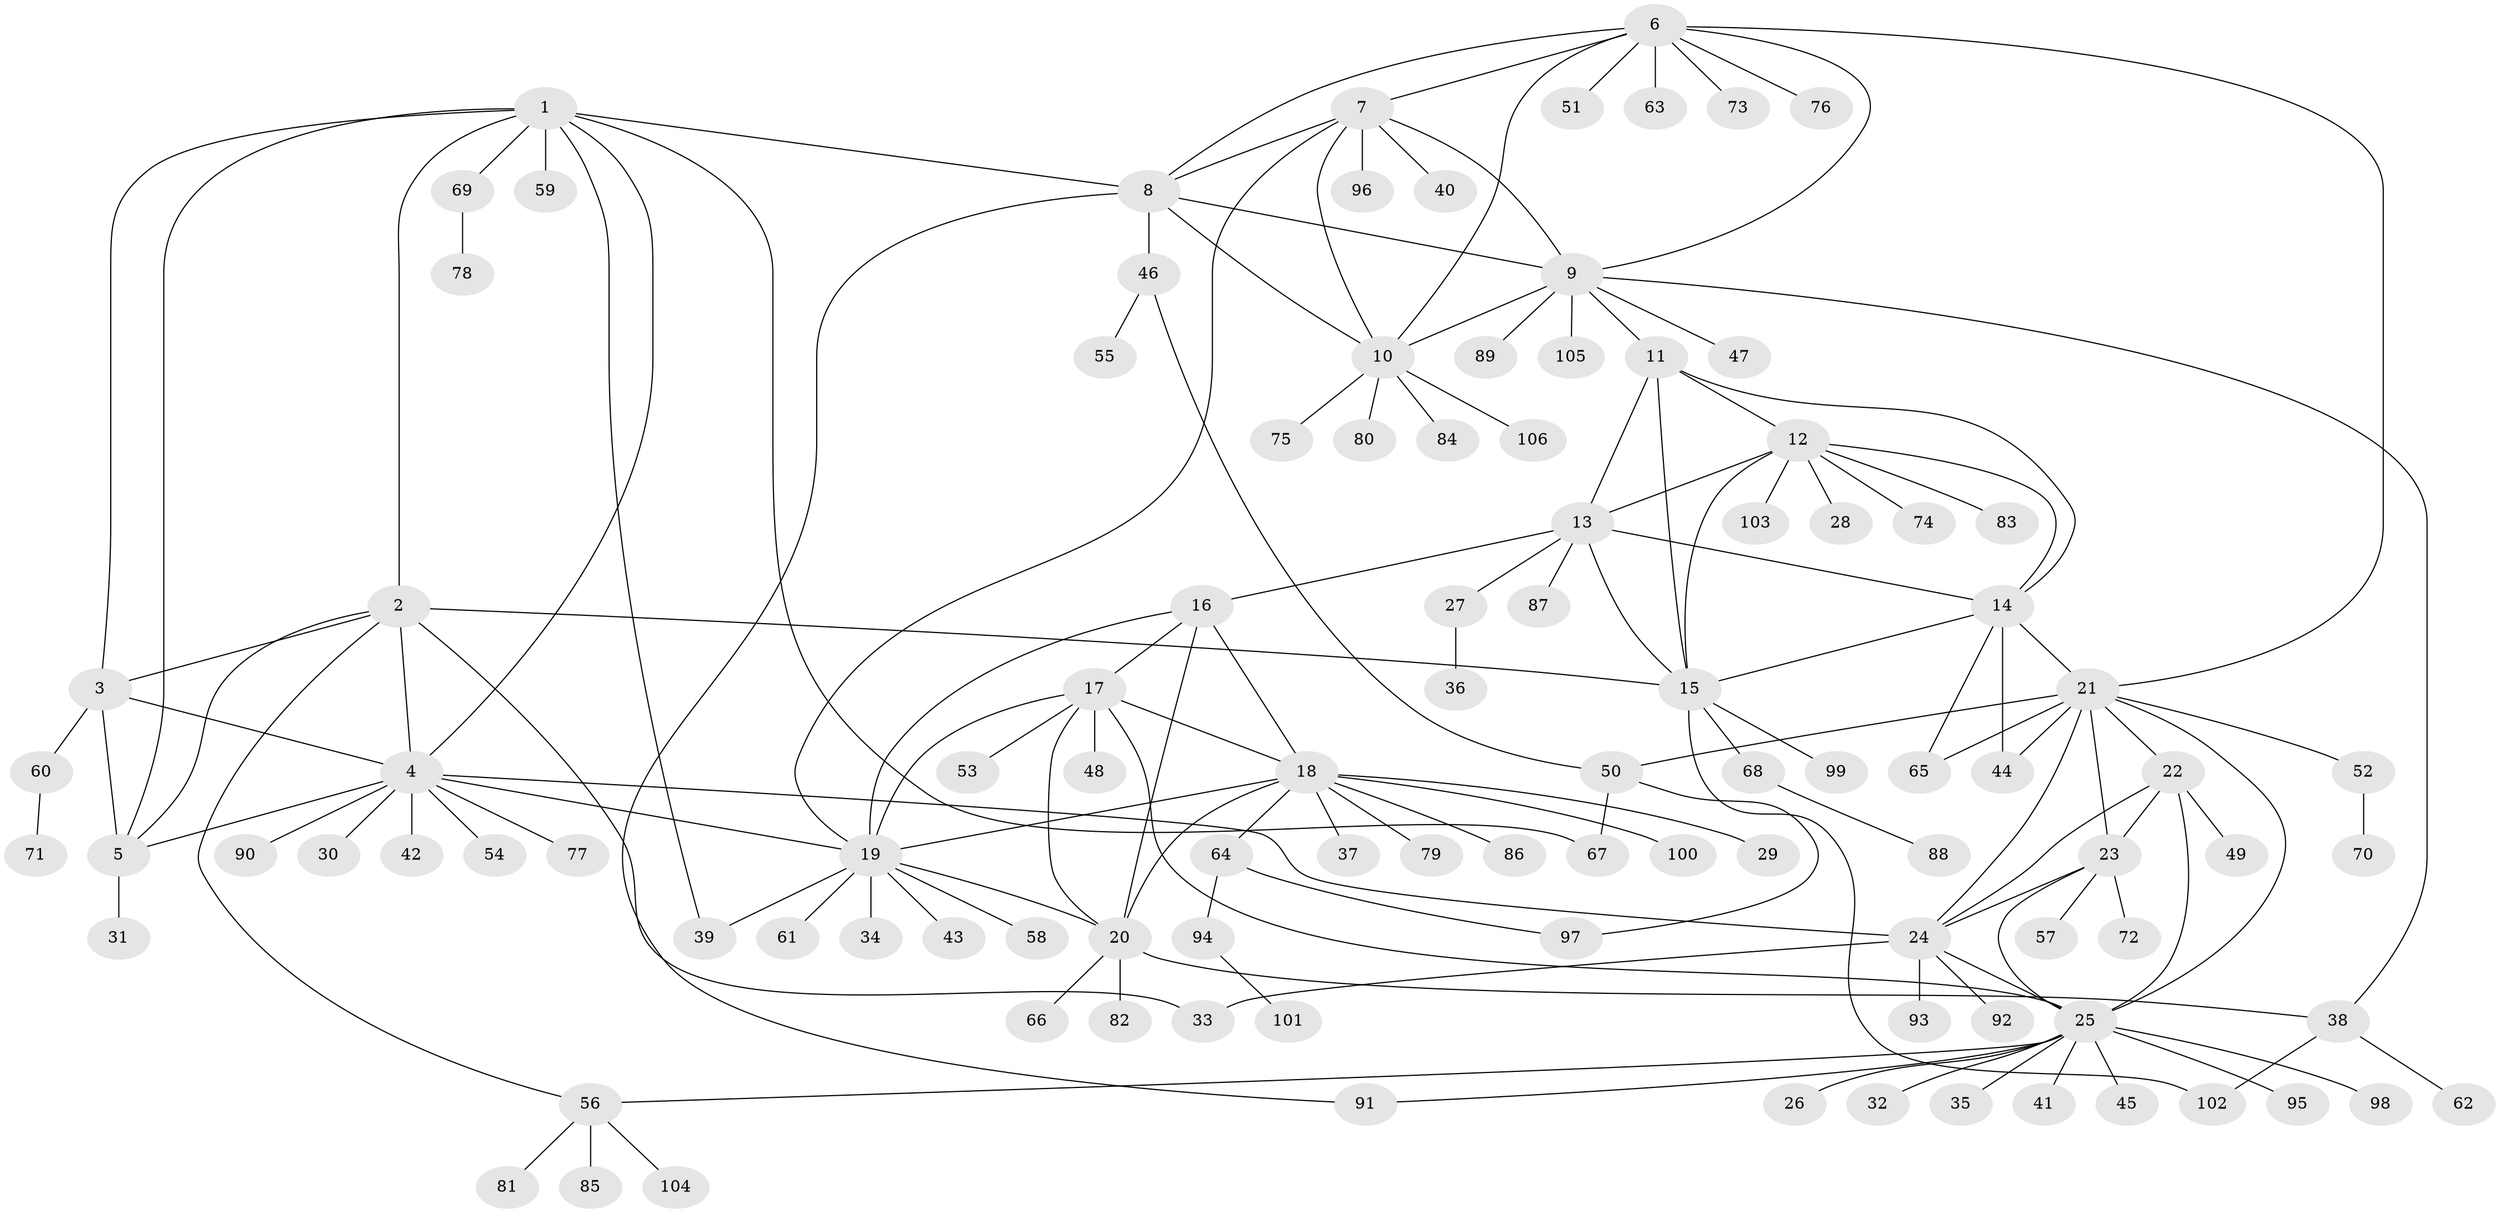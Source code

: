 // Generated by graph-tools (version 1.1) at 2025/16/03/09/25 04:16:03]
// undirected, 106 vertices, 152 edges
graph export_dot {
graph [start="1"]
  node [color=gray90,style=filled];
  1;
  2;
  3;
  4;
  5;
  6;
  7;
  8;
  9;
  10;
  11;
  12;
  13;
  14;
  15;
  16;
  17;
  18;
  19;
  20;
  21;
  22;
  23;
  24;
  25;
  26;
  27;
  28;
  29;
  30;
  31;
  32;
  33;
  34;
  35;
  36;
  37;
  38;
  39;
  40;
  41;
  42;
  43;
  44;
  45;
  46;
  47;
  48;
  49;
  50;
  51;
  52;
  53;
  54;
  55;
  56;
  57;
  58;
  59;
  60;
  61;
  62;
  63;
  64;
  65;
  66;
  67;
  68;
  69;
  70;
  71;
  72;
  73;
  74;
  75;
  76;
  77;
  78;
  79;
  80;
  81;
  82;
  83;
  84;
  85;
  86;
  87;
  88;
  89;
  90;
  91;
  92;
  93;
  94;
  95;
  96;
  97;
  98;
  99;
  100;
  101;
  102;
  103;
  104;
  105;
  106;
  1 -- 2;
  1 -- 3;
  1 -- 4;
  1 -- 5;
  1 -- 8;
  1 -- 39;
  1 -- 59;
  1 -- 67;
  1 -- 69;
  2 -- 3;
  2 -- 4;
  2 -- 5;
  2 -- 15;
  2 -- 33;
  2 -- 56;
  3 -- 4;
  3 -- 5;
  3 -- 60;
  4 -- 5;
  4 -- 19;
  4 -- 24;
  4 -- 30;
  4 -- 42;
  4 -- 54;
  4 -- 77;
  4 -- 90;
  5 -- 31;
  6 -- 7;
  6 -- 8;
  6 -- 9;
  6 -- 10;
  6 -- 21;
  6 -- 51;
  6 -- 63;
  6 -- 73;
  6 -- 76;
  7 -- 8;
  7 -- 9;
  7 -- 10;
  7 -- 19;
  7 -- 40;
  7 -- 96;
  8 -- 9;
  8 -- 10;
  8 -- 46;
  8 -- 91;
  9 -- 10;
  9 -- 11;
  9 -- 38;
  9 -- 47;
  9 -- 89;
  9 -- 105;
  10 -- 75;
  10 -- 80;
  10 -- 84;
  10 -- 106;
  11 -- 12;
  11 -- 13;
  11 -- 14;
  11 -- 15;
  12 -- 13;
  12 -- 14;
  12 -- 15;
  12 -- 28;
  12 -- 74;
  12 -- 83;
  12 -- 103;
  13 -- 14;
  13 -- 15;
  13 -- 16;
  13 -- 27;
  13 -- 87;
  14 -- 15;
  14 -- 21;
  14 -- 44;
  14 -- 65;
  15 -- 68;
  15 -- 99;
  15 -- 102;
  16 -- 17;
  16 -- 18;
  16 -- 19;
  16 -- 20;
  17 -- 18;
  17 -- 19;
  17 -- 20;
  17 -- 25;
  17 -- 48;
  17 -- 53;
  18 -- 19;
  18 -- 20;
  18 -- 29;
  18 -- 37;
  18 -- 64;
  18 -- 79;
  18 -- 86;
  18 -- 100;
  19 -- 20;
  19 -- 34;
  19 -- 39;
  19 -- 43;
  19 -- 58;
  19 -- 61;
  20 -- 38;
  20 -- 66;
  20 -- 82;
  21 -- 22;
  21 -- 23;
  21 -- 24;
  21 -- 25;
  21 -- 44;
  21 -- 50;
  21 -- 52;
  21 -- 65;
  22 -- 23;
  22 -- 24;
  22 -- 25;
  22 -- 49;
  23 -- 24;
  23 -- 25;
  23 -- 57;
  23 -- 72;
  24 -- 25;
  24 -- 33;
  24 -- 92;
  24 -- 93;
  25 -- 26;
  25 -- 32;
  25 -- 35;
  25 -- 41;
  25 -- 45;
  25 -- 56;
  25 -- 91;
  25 -- 95;
  25 -- 98;
  27 -- 36;
  38 -- 62;
  38 -- 102;
  46 -- 50;
  46 -- 55;
  50 -- 67;
  50 -- 97;
  52 -- 70;
  56 -- 81;
  56 -- 85;
  56 -- 104;
  60 -- 71;
  64 -- 94;
  64 -- 97;
  68 -- 88;
  69 -- 78;
  94 -- 101;
}
